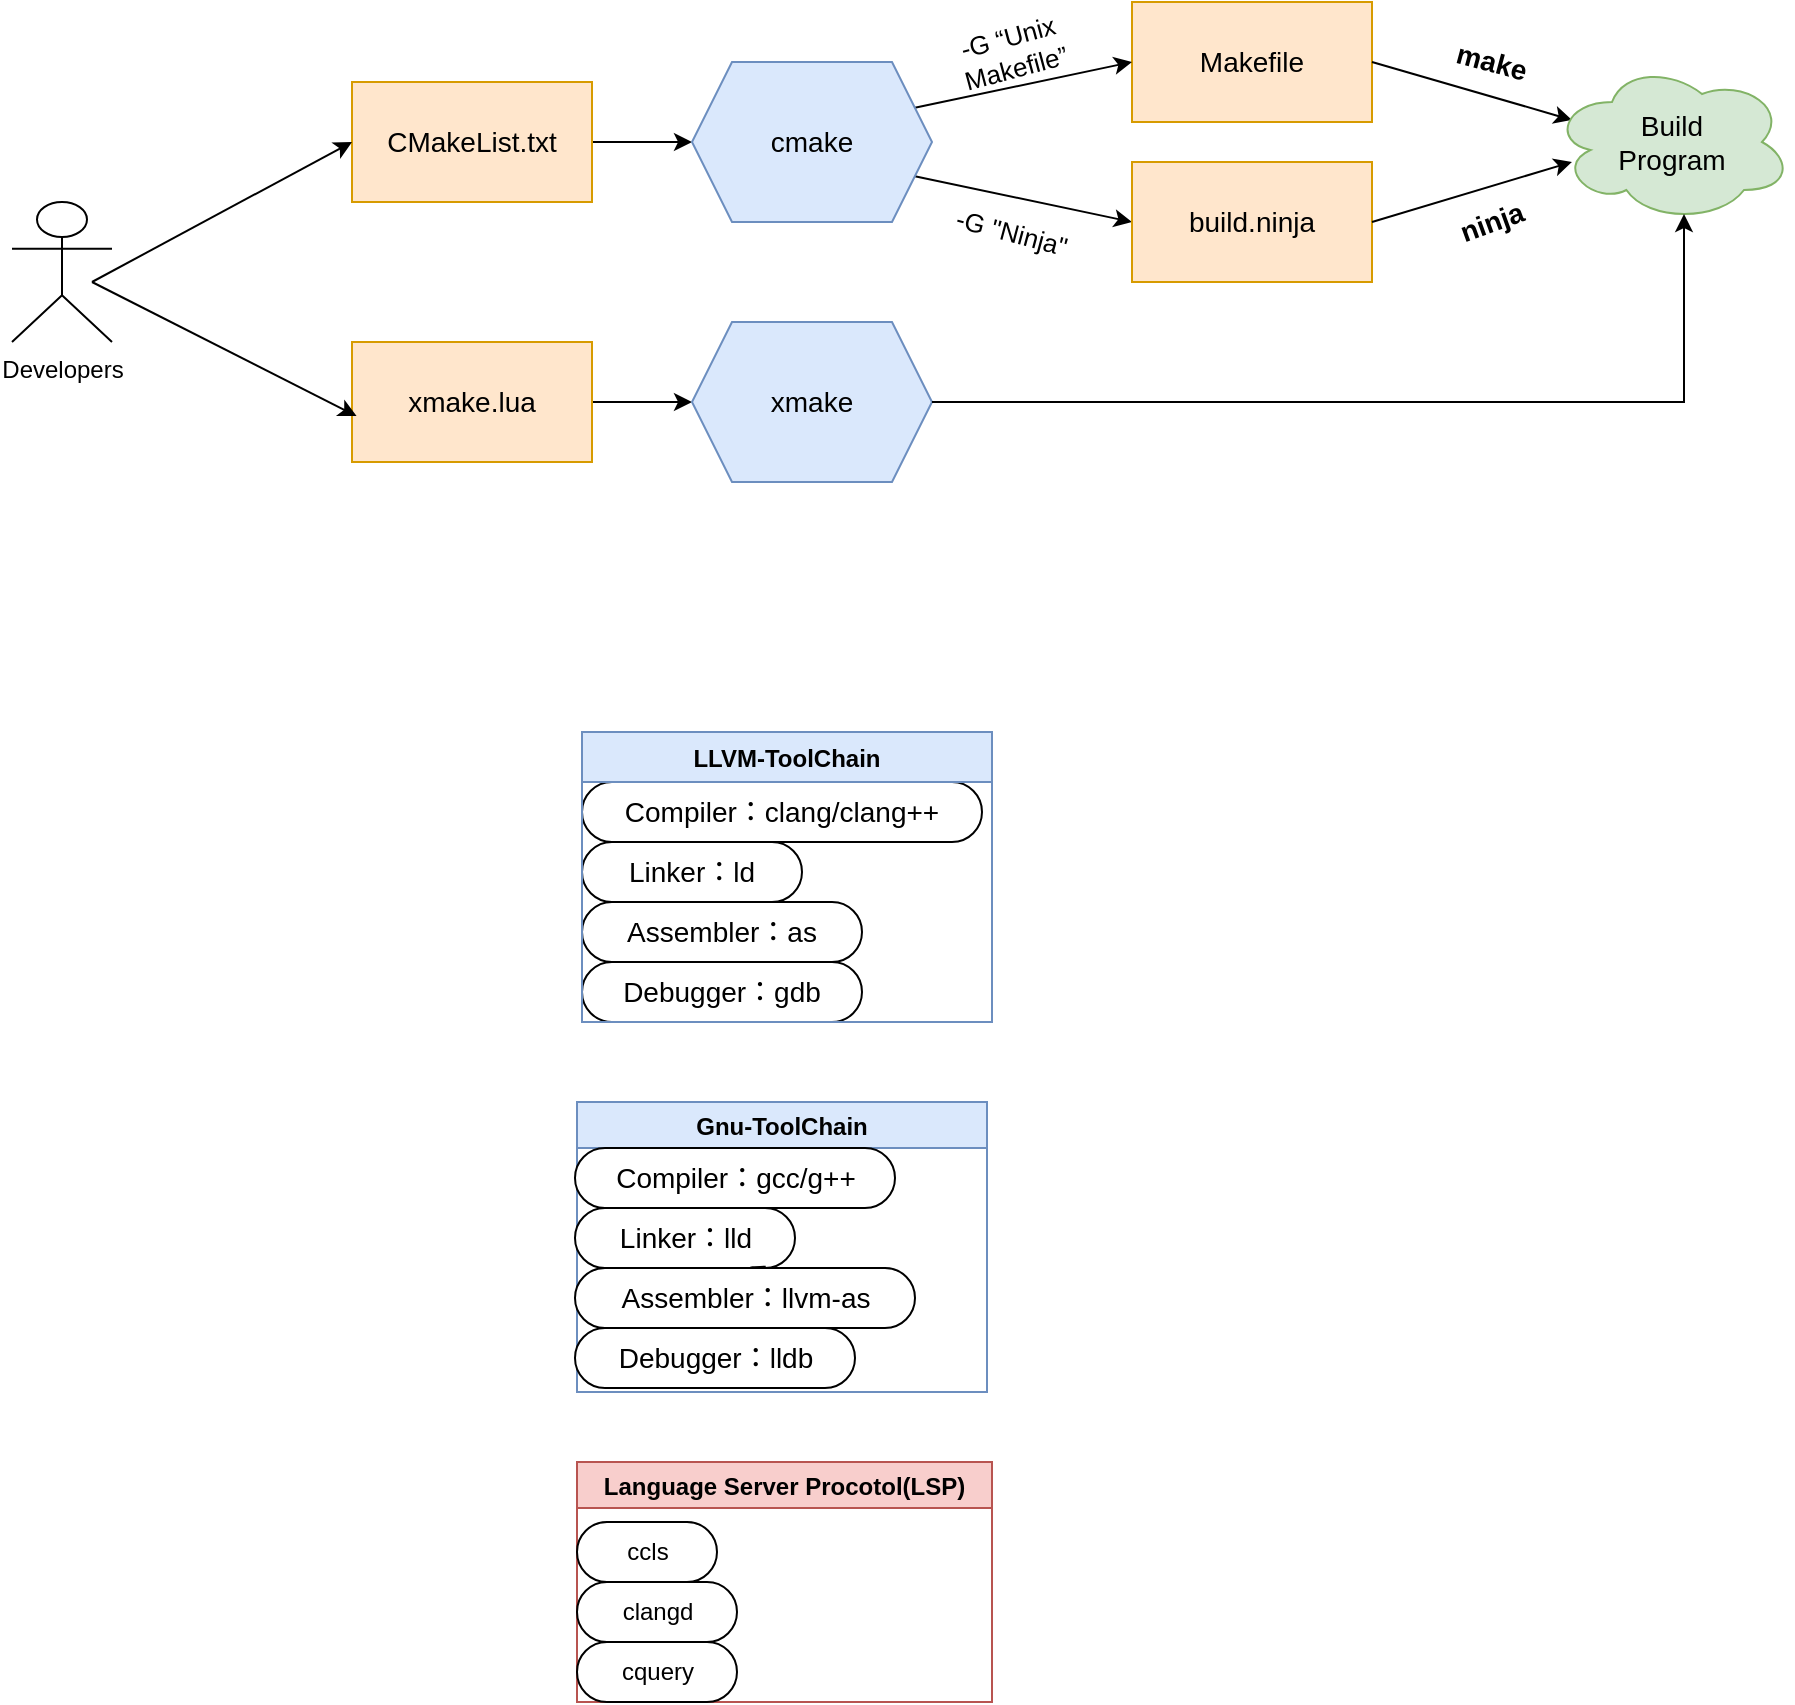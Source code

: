 <mxfile version="23.0.2" type="github">
  <diagram name="第 1 页" id="JcHV4UioXyeyqWVosAlf">
    <mxGraphModel dx="1588" dy="688" grid="1" gridSize="10" guides="1" tooltips="1" connect="1" arrows="1" fold="1" page="1" pageScale="1" pageWidth="827" pageHeight="1169" math="0" shadow="0">
      <root>
        <mxCell id="0" />
        <mxCell id="1" parent="0" />
        <mxCell id="Yn3uJeG1cn9pmbK7-plF-3" value="&lt;font style=&quot;font-size: 14px;&quot;&gt;Makefile&lt;/font&gt;" style="rounded=0;whiteSpace=wrap;html=1;fillColor=#ffe6cc;strokeColor=#d79b00;" parent="1" vertex="1">
          <mxGeometry x="300" y="60" width="120" height="60" as="geometry" />
        </mxCell>
        <mxCell id="Yn3uJeG1cn9pmbK7-plF-7" value="" style="endArrow=classic;html=1;rounded=0;entryX=0;entryY=0.5;entryDx=0;entryDy=0;exitX=1;exitY=0.25;exitDx=0;exitDy=0;" parent="1" source="Yn3uJeG1cn9pmbK7-plF-28" target="Yn3uJeG1cn9pmbK7-plF-3" edge="1">
          <mxGeometry relative="1" as="geometry">
            <mxPoint x="200" y="120" as="sourcePoint" />
            <mxPoint x="300" y="120" as="targetPoint" />
            <Array as="points" />
          </mxGeometry>
        </mxCell>
        <mxCell id="Yn3uJeG1cn9pmbK7-plF-9" value="" style="endArrow=classic;html=1;rounded=0;entryX=0;entryY=0.5;entryDx=0;entryDy=0;exitX=1;exitY=0.75;exitDx=0;exitDy=0;" parent="1" source="Yn3uJeG1cn9pmbK7-plF-28" target="Yn3uJeG1cn9pmbK7-plF-11" edge="1">
          <mxGeometry relative="1" as="geometry">
            <mxPoint x="200" y="145" as="sourcePoint" />
            <mxPoint x="300" y="150" as="targetPoint" />
            <Array as="points" />
          </mxGeometry>
        </mxCell>
        <mxCell id="Yn3uJeG1cn9pmbK7-plF-11" value="&lt;font style=&quot;font-size: 14px;&quot;&gt;build.ninja&lt;/font&gt;" style="rounded=0;whiteSpace=wrap;html=1;fillColor=#ffe6cc;strokeColor=#d79b00;" parent="1" vertex="1">
          <mxGeometry x="300" y="140" width="120" height="60" as="geometry" />
        </mxCell>
        <mxCell id="Yn3uJeG1cn9pmbK7-plF-13" value="-G “Unix Makefile”" style="text;html=1;strokeColor=none;fillColor=none;align=center;verticalAlign=middle;whiteSpace=wrap;rounded=0;rotation=-15;fontSize=13;" parent="1" vertex="1">
          <mxGeometry x="205" y="70" width="70" height="30" as="geometry" />
        </mxCell>
        <mxCell id="Yn3uJeG1cn9pmbK7-plF-14" value="-G &quot;Ninja&quot;" style="text;html=1;strokeColor=none;fillColor=none;align=center;verticalAlign=middle;whiteSpace=wrap;rounded=0;rotation=15;fontSize=13;" parent="1" vertex="1">
          <mxGeometry x="210" y="160" width="60" height="30" as="geometry" />
        </mxCell>
        <mxCell id="Yn3uJeG1cn9pmbK7-plF-16" value="" style="endArrow=classic;html=1;rounded=0;exitX=1;exitY=0.5;exitDx=0;exitDy=0;" parent="1" source="Yn3uJeG1cn9pmbK7-plF-3" edge="1">
          <mxGeometry relative="1" as="geometry">
            <mxPoint x="420" y="119" as="sourcePoint" />
            <mxPoint x="520" y="119" as="targetPoint" />
            <Array as="points" />
          </mxGeometry>
        </mxCell>
        <mxCell id="Yn3uJeG1cn9pmbK7-plF-18" value="" style="endArrow=classic;html=1;rounded=0;exitX=1;exitY=0.5;exitDx=0;exitDy=0;" parent="1" source="Yn3uJeG1cn9pmbK7-plF-11" edge="1">
          <mxGeometry relative="1" as="geometry">
            <mxPoint x="420" y="140" as="sourcePoint" />
            <mxPoint x="520" y="140" as="targetPoint" />
          </mxGeometry>
        </mxCell>
        <mxCell id="Yn3uJeG1cn9pmbK7-plF-21" value="&lt;b&gt;&lt;font style=&quot;font-size: 14px;&quot;&gt;make&lt;/font&gt;&lt;/b&gt;" style="text;html=1;strokeColor=none;fillColor=none;align=center;verticalAlign=middle;whiteSpace=wrap;rounded=0;rotation=15;" parent="1" vertex="1">
          <mxGeometry x="450" y="75" width="60" height="30" as="geometry" />
        </mxCell>
        <mxCell id="Yn3uJeG1cn9pmbK7-plF-22" value="&lt;b style=&quot;font-size: 14px;&quot;&gt;ninja&lt;/b&gt;" style="text;html=1;strokeColor=none;fillColor=none;align=center;verticalAlign=middle;whiteSpace=wrap;rounded=0;rotation=-20;fontSize=14;" parent="1" vertex="1">
          <mxGeometry x="450" y="155" width="60" height="30" as="geometry" />
        </mxCell>
        <mxCell id="Yn3uJeG1cn9pmbK7-plF-24" value="" style="edgeStyle=orthogonalEdgeStyle;rounded=0;orthogonalLoop=1;jettySize=auto;html=1;" parent="1" source="Yn3uJeG1cn9pmbK7-plF-23" edge="1">
          <mxGeometry relative="1" as="geometry">
            <mxPoint x="80" y="130" as="targetPoint" />
          </mxGeometry>
        </mxCell>
        <mxCell id="Yn3uJeG1cn9pmbK7-plF-23" value="&lt;font style=&quot;font-size: 14px;&quot;&gt;CMakeList.txt&lt;/font&gt;" style="rounded=0;whiteSpace=wrap;html=1;fillColor=#ffe6cc;strokeColor=#d79b00;" parent="1" vertex="1">
          <mxGeometry x="-90" y="100" width="120" height="60" as="geometry" />
        </mxCell>
        <mxCell id="Yn3uJeG1cn9pmbK7-plF-27" value="" style="edgeStyle=orthogonalEdgeStyle;rounded=0;orthogonalLoop=1;jettySize=auto;html=1;" parent="1" source="Yn3uJeG1cn9pmbK7-plF-25" edge="1">
          <mxGeometry relative="1" as="geometry">
            <mxPoint x="80" y="260" as="targetPoint" />
          </mxGeometry>
        </mxCell>
        <mxCell id="Yn3uJeG1cn9pmbK7-plF-25" value="&lt;font style=&quot;font-size: 14px;&quot;&gt;xmake.lua&lt;/font&gt;" style="rounded=0;whiteSpace=wrap;html=1;fillColor=#ffe6cc;strokeColor=#d79b00;" parent="1" vertex="1">
          <mxGeometry x="-90" y="230" width="120" height="60" as="geometry" />
        </mxCell>
        <mxCell id="Yn3uJeG1cn9pmbK7-plF-28" value="&lt;font style=&quot;font-size: 14px;&quot;&gt;cmake&lt;/font&gt;" style="shape=hexagon;perimeter=hexagonPerimeter2;whiteSpace=wrap;html=1;fixedSize=1;fillColor=#dae8fc;strokeColor=#6c8ebf;" parent="1" vertex="1">
          <mxGeometry x="80" y="90" width="120" height="80" as="geometry" />
        </mxCell>
        <mxCell id="Yn3uJeG1cn9pmbK7-plF-29" value="&lt;font style=&quot;font-size: 14px;&quot;&gt;xmake&lt;/font&gt;" style="shape=hexagon;perimeter=hexagonPerimeter2;whiteSpace=wrap;html=1;fixedSize=1;fillColor=#dae8fc;strokeColor=#6c8ebf;" parent="1" vertex="1">
          <mxGeometry x="80" y="220" width="120" height="80" as="geometry" />
        </mxCell>
        <mxCell id="Yn3uJeG1cn9pmbK7-plF-30" value="&lt;font style=&quot;font-size: 14px;&quot;&gt;Build&lt;br&gt;Program&lt;/font&gt;" style="ellipse;shape=cloud;whiteSpace=wrap;html=1;fillColor=#d5e8d4;strokeColor=#82b366;" parent="1" vertex="1">
          <mxGeometry x="510" y="90" width="120" height="80" as="geometry" />
        </mxCell>
        <mxCell id="Yn3uJeG1cn9pmbK7-plF-31" value="" style="endArrow=classic;html=1;rounded=0;exitX=1;exitY=0.5;exitDx=0;exitDy=0;entryX=0.55;entryY=0.95;entryDx=0;entryDy=0;entryPerimeter=0;" parent="1" source="Yn3uJeG1cn9pmbK7-plF-29" target="Yn3uJeG1cn9pmbK7-plF-30" edge="1">
          <mxGeometry relative="1" as="geometry">
            <mxPoint x="240" y="260" as="sourcePoint" />
            <mxPoint x="570" y="260" as="targetPoint" />
            <Array as="points">
              <mxPoint x="576" y="260" />
            </Array>
          </mxGeometry>
        </mxCell>
        <mxCell id="Yn3uJeG1cn9pmbK7-plF-33" value="Developers" style="shape=umlActor;verticalLabelPosition=bottom;verticalAlign=top;html=1;outlineConnect=0;" parent="1" vertex="1">
          <mxGeometry x="-260" y="160" width="50" height="70" as="geometry" />
        </mxCell>
        <mxCell id="Yn3uJeG1cn9pmbK7-plF-36" value="" style="endArrow=classic;html=1;rounded=0;entryX=0;entryY=0.5;entryDx=0;entryDy=0;" parent="1" target="Yn3uJeG1cn9pmbK7-plF-23" edge="1">
          <mxGeometry relative="1" as="geometry">
            <mxPoint x="-220" y="200" as="sourcePoint" />
            <mxPoint x="-120" y="184.5" as="targetPoint" />
          </mxGeometry>
        </mxCell>
        <mxCell id="Yn3uJeG1cn9pmbK7-plF-38" value="" style="endArrow=classic;html=1;rounded=0;entryX=0.019;entryY=0.617;entryDx=0;entryDy=0;entryPerimeter=0;" parent="1" target="Yn3uJeG1cn9pmbK7-plF-25" edge="1">
          <mxGeometry relative="1" as="geometry">
            <mxPoint x="-220" y="200" as="sourcePoint" />
            <mxPoint x="-120" y="200" as="targetPoint" />
          </mxGeometry>
        </mxCell>
        <mxCell id="Yn3uJeG1cn9pmbK7-plF-56" value="&lt;font style=&quot;font-size: 14px;&quot;&gt;Compiler：clang/clang++&lt;/font&gt;" style="whiteSpace=wrap;html=1;rounded=1;arcSize=50;align=center;verticalAlign=middle;strokeWidth=1;autosize=1;spacing=4;treeFolding=1;treeMoving=1;newEdgeStyle={&quot;edgeStyle&quot;:&quot;entityRelationEdgeStyle&quot;,&quot;startArrow&quot;:&quot;none&quot;,&quot;endArrow&quot;:&quot;none&quot;,&quot;segment&quot;:10,&quot;curved&quot;:1,&quot;sourcePerimeterSpacing&quot;:0,&quot;targetPerimeterSpacing&quot;:0};" parent="1" vertex="1">
          <mxGeometry x="25" y="450" width="200" height="30" as="geometry" />
        </mxCell>
        <mxCell id="Yn3uJeG1cn9pmbK7-plF-62" value="&lt;font style=&quot;font-size: 14px;&quot;&gt;Linker：ld&lt;/font&gt;" style="whiteSpace=wrap;html=1;rounded=1;arcSize=50;align=center;verticalAlign=middle;strokeWidth=1;autosize=1;spacing=4;treeFolding=1;treeMoving=1;newEdgeStyle={&quot;edgeStyle&quot;:&quot;entityRelationEdgeStyle&quot;,&quot;startArrow&quot;:&quot;none&quot;,&quot;endArrow&quot;:&quot;none&quot;,&quot;segment&quot;:10,&quot;curved&quot;:1,&quot;sourcePerimeterSpacing&quot;:0,&quot;targetPerimeterSpacing&quot;:0};" parent="1" vertex="1">
          <mxGeometry x="25" y="480" width="110" height="30" as="geometry" />
        </mxCell>
        <mxCell id="Yn3uJeG1cn9pmbK7-plF-65" value="&lt;font style=&quot;font-size: 14px;&quot;&gt;Assembler：as&lt;/font&gt;" style="whiteSpace=wrap;html=1;rounded=1;arcSize=50;align=center;verticalAlign=middle;strokeWidth=1;autosize=1;spacing=4;treeFolding=1;treeMoving=1;newEdgeStyle={&quot;edgeStyle&quot;:&quot;entityRelationEdgeStyle&quot;,&quot;startArrow&quot;:&quot;none&quot;,&quot;endArrow&quot;:&quot;none&quot;,&quot;segment&quot;:10,&quot;curved&quot;:1,&quot;sourcePerimeterSpacing&quot;:0,&quot;targetPerimeterSpacing&quot;:0};" parent="1" vertex="1">
          <mxGeometry x="25" y="510" width="140" height="30" as="geometry" />
        </mxCell>
        <mxCell id="Yn3uJeG1cn9pmbK7-plF-73" value="&lt;font style=&quot;font-size: 14px;&quot;&gt;Debugger：gdb&lt;/font&gt;" style="whiteSpace=wrap;html=1;rounded=1;arcSize=50;align=center;verticalAlign=middle;strokeWidth=1;autosize=1;spacing=4;treeFolding=1;treeMoving=1;newEdgeStyle={&quot;edgeStyle&quot;:&quot;entityRelationEdgeStyle&quot;,&quot;startArrow&quot;:&quot;none&quot;,&quot;endArrow&quot;:&quot;none&quot;,&quot;segment&quot;:10,&quot;curved&quot;:1,&quot;sourcePerimeterSpacing&quot;:0,&quot;targetPerimeterSpacing&quot;:0};" parent="1" vertex="1">
          <mxGeometry x="25" y="540" width="140" height="30" as="geometry" />
        </mxCell>
        <mxCell id="Yn3uJeG1cn9pmbK7-plF-144" value="LLVM-ToolChain" style="swimlane;fillColor=#dae8fc;strokeColor=#6c8ebf;startSize=25;" parent="1" vertex="1">
          <mxGeometry x="25" y="425" width="205" height="145" as="geometry" />
        </mxCell>
        <mxCell id="Yn3uJeG1cn9pmbK7-plF-145" value="Gnu-ToolChain" style="swimlane;fillColor=#dae8fc;strokeColor=#6c8ebf;labelBackgroundColor=none;" parent="1" vertex="1">
          <mxGeometry x="22.5" y="610" width="205" height="145" as="geometry" />
        </mxCell>
        <mxCell id="Yn3uJeG1cn9pmbK7-plF-67" value="&lt;font style=&quot;font-size: 14px;&quot;&gt;Compiler：gcc/g++&lt;/font&gt;" style="whiteSpace=wrap;html=1;rounded=1;arcSize=50;align=center;verticalAlign=middle;strokeWidth=1;autosize=1;spacing=4;treeFolding=1;treeMoving=1;newEdgeStyle={&quot;edgeStyle&quot;:&quot;entityRelationEdgeStyle&quot;,&quot;startArrow&quot;:&quot;none&quot;,&quot;endArrow&quot;:&quot;none&quot;,&quot;segment&quot;:10,&quot;curved&quot;:1,&quot;sourcePerimeterSpacing&quot;:0,&quot;targetPerimeterSpacing&quot;:0};" parent="Yn3uJeG1cn9pmbK7-plF-145" vertex="1">
          <mxGeometry x="-1" y="23" width="160" height="30" as="geometry" />
        </mxCell>
        <mxCell id="Yn3uJeG1cn9pmbK7-plF-69" value="&lt;font style=&quot;font-size: 14px;&quot;&gt;Linker：lld&lt;/font&gt;" style="whiteSpace=wrap;html=1;rounded=1;arcSize=50;align=center;verticalAlign=middle;strokeWidth=1;autosize=1;spacing=4;treeFolding=1;treeMoving=1;newEdgeStyle={&quot;edgeStyle&quot;:&quot;entityRelationEdgeStyle&quot;,&quot;startArrow&quot;:&quot;none&quot;,&quot;endArrow&quot;:&quot;none&quot;,&quot;segment&quot;:10,&quot;curved&quot;:1,&quot;sourcePerimeterSpacing&quot;:0,&quot;targetPerimeterSpacing&quot;:0};" parent="Yn3uJeG1cn9pmbK7-plF-145" vertex="1">
          <mxGeometry x="-1" y="53" width="110" height="30" as="geometry" />
        </mxCell>
        <mxCell id="Yn3uJeG1cn9pmbK7-plF-71" value="&lt;font style=&quot;font-size: 14px;&quot;&gt;Assembler：llvm-as&lt;/font&gt;" style="whiteSpace=wrap;html=1;rounded=1;arcSize=50;align=center;verticalAlign=middle;strokeWidth=1;autosize=1;spacing=4;treeFolding=1;treeMoving=1;newEdgeStyle={&quot;edgeStyle&quot;:&quot;entityRelationEdgeStyle&quot;,&quot;startArrow&quot;:&quot;none&quot;,&quot;endArrow&quot;:&quot;none&quot;,&quot;segment&quot;:10,&quot;curved&quot;:1,&quot;sourcePerimeterSpacing&quot;:0,&quot;targetPerimeterSpacing&quot;:0};" parent="Yn3uJeG1cn9pmbK7-plF-145" vertex="1">
          <mxGeometry x="-1" y="83" width="170" height="30" as="geometry" />
        </mxCell>
        <mxCell id="Yn3uJeG1cn9pmbK7-plF-75" value="&lt;font style=&quot;font-size: 14px;&quot;&gt;Debugger：lldb&lt;/font&gt;" style="whiteSpace=wrap;html=1;rounded=1;arcSize=50;align=center;verticalAlign=middle;strokeWidth=1;autosize=1;spacing=4;treeFolding=1;treeMoving=1;newEdgeStyle={&quot;edgeStyle&quot;:&quot;entityRelationEdgeStyle&quot;,&quot;startArrow&quot;:&quot;none&quot;,&quot;endArrow&quot;:&quot;none&quot;,&quot;segment&quot;:10,&quot;curved&quot;:1,&quot;sourcePerimeterSpacing&quot;:0,&quot;targetPerimeterSpacing&quot;:0};" parent="Yn3uJeG1cn9pmbK7-plF-145" vertex="1">
          <mxGeometry x="-1" y="113" width="140" height="30" as="geometry" />
        </mxCell>
        <mxCell id="Yn3uJeG1cn9pmbK7-plF-77" style="edgeStyle=entityRelationEdgeStyle;rounded=0;orthogonalLoop=1;jettySize=auto;html=1;startArrow=none;endArrow=none;segment=10;curved=1;sourcePerimeterSpacing=0;targetPerimeterSpacing=0;exitX=0.75;exitY=1;exitDx=0;exitDy=0;entryX=0.867;entryY=0.978;entryDx=0;entryDy=0;entryPerimeter=0;" parent="Yn3uJeG1cn9pmbK7-plF-145" source="Yn3uJeG1cn9pmbK7-plF-69" target="Yn3uJeG1cn9pmbK7-plF-69" edge="1">
          <mxGeometry relative="1" as="geometry" />
        </mxCell>
        <mxCell id="Yn3uJeG1cn9pmbK7-plF-146" value="Language Server Procotol(LSP)" style="swimlane;labelBackgroundColor=none;fillColor=#f8cecc;strokeColor=#b85450;" parent="1" vertex="1">
          <mxGeometry x="22.5" y="790" width="207.5" height="120" as="geometry" />
        </mxCell>
        <mxCell id="Yn3uJeG1cn9pmbK7-plF-150" value="clangd" style="whiteSpace=wrap;html=1;rounded=1;arcSize=50;align=center;verticalAlign=middle;strokeWidth=1;autosize=1;spacing=4;treeFolding=1;treeMoving=1;newEdgeStyle={&quot;edgeStyle&quot;:&quot;entityRelationEdgeStyle&quot;,&quot;startArrow&quot;:&quot;none&quot;,&quot;endArrow&quot;:&quot;none&quot;,&quot;segment&quot;:10,&quot;curved&quot;:1,&quot;sourcePerimeterSpacing&quot;:0,&quot;targetPerimeterSpacing&quot;:0};" parent="Yn3uJeG1cn9pmbK7-plF-146" vertex="1">
          <mxGeometry y="60" width="80" height="30" as="geometry" />
        </mxCell>
        <mxCell id="Yn3uJeG1cn9pmbK7-plF-151" value="ccls" style="whiteSpace=wrap;html=1;rounded=1;arcSize=50;align=center;verticalAlign=middle;strokeWidth=1;autosize=1;spacing=4;treeFolding=1;treeMoving=1;newEdgeStyle={&quot;edgeStyle&quot;:&quot;entityRelationEdgeStyle&quot;,&quot;startArrow&quot;:&quot;none&quot;,&quot;endArrow&quot;:&quot;none&quot;,&quot;segment&quot;:10,&quot;curved&quot;:1,&quot;sourcePerimeterSpacing&quot;:0,&quot;targetPerimeterSpacing&quot;:0};" parent="Yn3uJeG1cn9pmbK7-plF-146" vertex="1">
          <mxGeometry y="30" width="70" height="30" as="geometry" />
        </mxCell>
        <mxCell id="Yn3uJeG1cn9pmbK7-plF-149" value="cquery" style="whiteSpace=wrap;html=1;rounded=1;arcSize=50;align=center;verticalAlign=middle;strokeWidth=1;autosize=1;spacing=4;treeFolding=1;treeMoving=1;newEdgeStyle={&quot;edgeStyle&quot;:&quot;entityRelationEdgeStyle&quot;,&quot;startArrow&quot;:&quot;none&quot;,&quot;endArrow&quot;:&quot;none&quot;,&quot;segment&quot;:10,&quot;curved&quot;:1,&quot;sourcePerimeterSpacing&quot;:0,&quot;targetPerimeterSpacing&quot;:0};" parent="Yn3uJeG1cn9pmbK7-plF-146" vertex="1">
          <mxGeometry y="90" width="80" height="30" as="geometry" />
        </mxCell>
      </root>
    </mxGraphModel>
  </diagram>
</mxfile>
